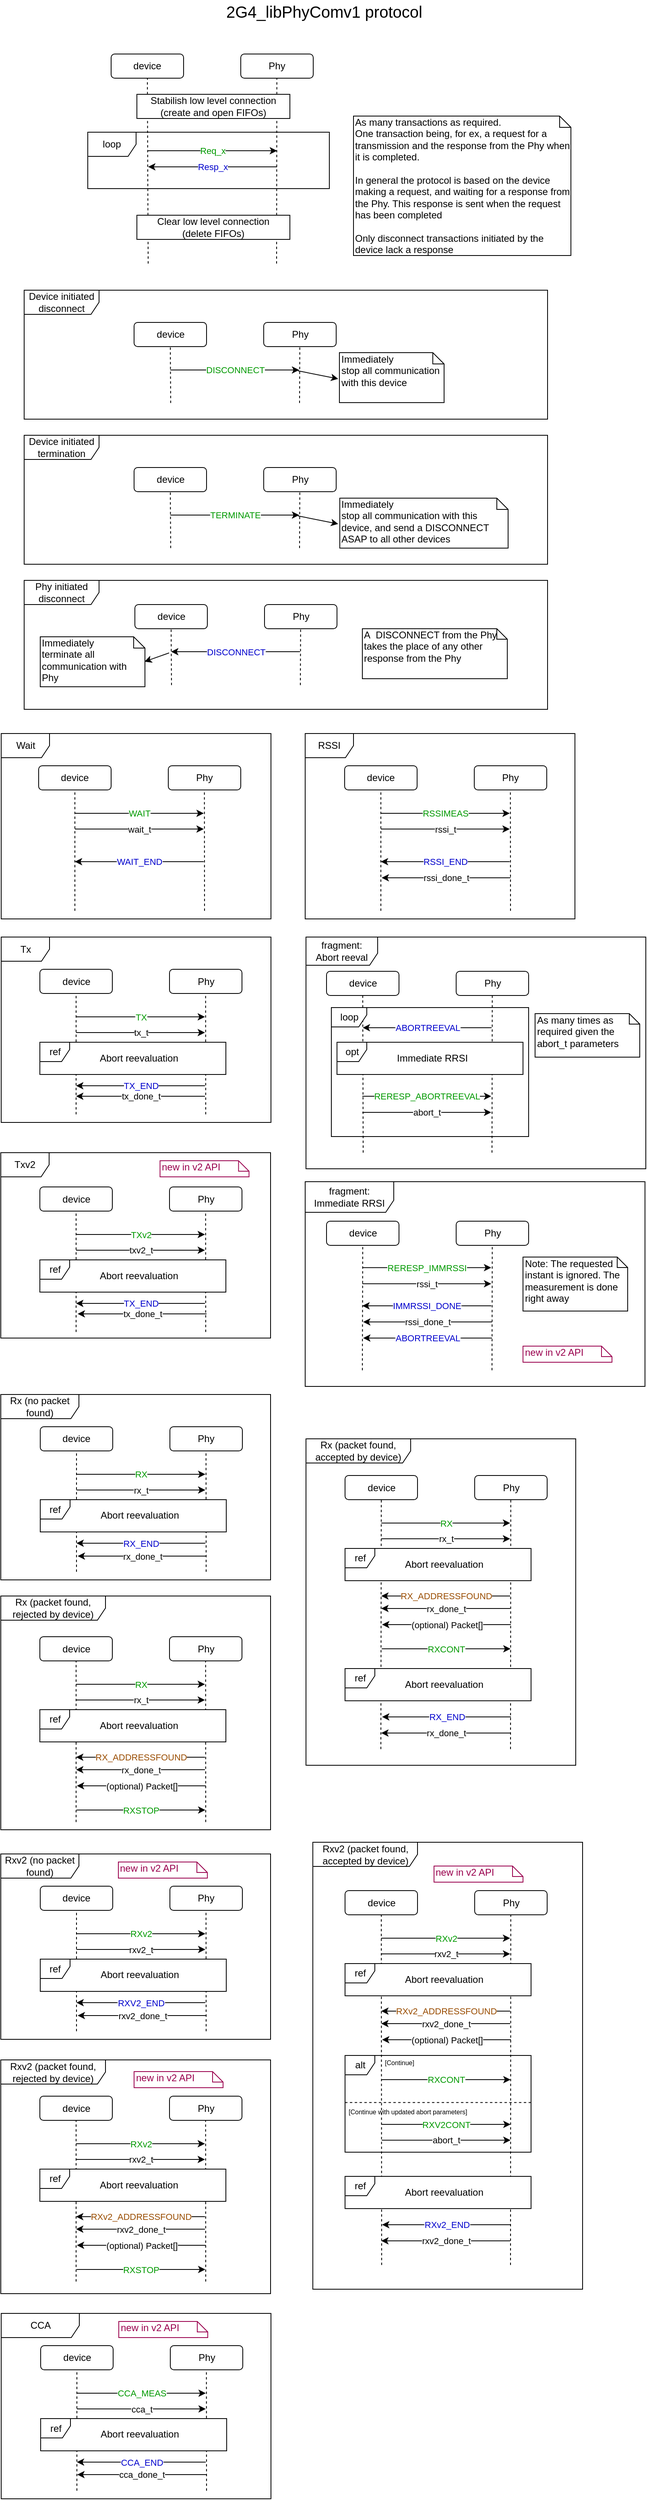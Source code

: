 <mxfile version="20.8.16" type="device"><diagram id="mqJIxq13yJorHDchoY1_" name="Page-1"><mxGraphModel dx="1594" dy="1041" grid="1" gridSize="10" guides="1" tooltips="1" connect="1" arrows="1" fold="1" page="1" pageScale="1" pageWidth="850" pageHeight="1100" math="0" shadow="0"><root><mxCell id="0"/><mxCell id="1" parent="0"/><mxCell id="dr4Q5oIslBrHxq2r1_mw-86" value="" style="endArrow=none;dashed=1;html=1;entryX=0.5;entryY=1;entryDx=0;entryDy=0;" parent="1" target="dr4Q5oIslBrHxq2r1_mw-84" edge="1"><mxGeometry width="50" height="50" relative="1" as="geometry"><mxPoint x="114.5" y="1422.5" as="sourcePoint"/><mxPoint x="95.5" y="1392.5" as="targetPoint"/></mxGeometry></mxCell><mxCell id="dr4Q5oIslBrHxq2r1_mw-87" value="" style="endArrow=none;dashed=1;html=1;entryX=0.5;entryY=1;entryDx=0;entryDy=0;" parent="1" edge="1"><mxGeometry width="50" height="50" relative="1" as="geometry"><mxPoint x="275.5" y="1422.5" as="sourcePoint"/><mxPoint x="275.333" y="1272.5" as="targetPoint"/></mxGeometry></mxCell><mxCell id="dr4Q5oIslBrHxq2r1_mw-95" value="" style="rounded=0;whiteSpace=wrap;html=1;fillColor=#FFFFFF;fontColor=#000000;" parent="1" vertex="1"><mxGeometry x="69.5" y="1333" width="231" height="40" as="geometry"/></mxCell><mxCell id="dr4Q5oIslBrHxq2r1_mw-1" value="device" style="rounded=1;whiteSpace=wrap;html=1;" parent="1" vertex="1"><mxGeometry x="158" y="107" width="90" height="30" as="geometry"/></mxCell><mxCell id="dr4Q5oIslBrHxq2r1_mw-2" value="Phy" style="rounded=1;whiteSpace=wrap;html=1;" parent="1" vertex="1"><mxGeometry x="319" y="107" width="90" height="30" as="geometry"/></mxCell><mxCell id="dr4Q5oIslBrHxq2r1_mw-3" value="" style="endArrow=none;dashed=1;html=1;entryX=0.5;entryY=1;entryDx=0;entryDy=0;" parent="1" target="dr4Q5oIslBrHxq2r1_mw-1" edge="1"><mxGeometry width="50" height="50" relative="1" as="geometry"><mxPoint x="204" y="367" as="sourcePoint"/><mxPoint x="184" y="257" as="targetPoint"/></mxGeometry></mxCell><mxCell id="dr4Q5oIslBrHxq2r1_mw-4" value="" style="endArrow=none;dashed=1;html=1;entryX=0.5;entryY=1;entryDx=0;entryDy=0;" parent="1" edge="1"><mxGeometry width="50" height="50" relative="1" as="geometry"><mxPoint x="363.5" y="367" as="sourcePoint"/><mxPoint x="363.833" y="137" as="targetPoint"/></mxGeometry></mxCell><mxCell id="dr4Q5oIslBrHxq2r1_mw-5" value="Stabilish low level connection (create and open FIFOs)" style="rounded=0;whiteSpace=wrap;html=1;" parent="1" vertex="1"><mxGeometry x="190" y="157" width="190" height="30" as="geometry"/></mxCell><mxCell id="dr4Q5oIslBrHxq2r1_mw-6" value="Clear low level connection&lt;br&gt;(delete FIFOs)&lt;br&gt;" style="rounded=0;whiteSpace=wrap;html=1;" parent="1" vertex="1"><mxGeometry x="190" y="307" width="190" height="30" as="geometry"/></mxCell><mxCell id="dr4Q5oIslBrHxq2r1_mw-7" value="loop" style="shape=umlFrame;whiteSpace=wrap;html=1;" parent="1" vertex="1"><mxGeometry x="129" y="204" width="300" height="70" as="geometry"/></mxCell><mxCell id="dr4Q5oIslBrHxq2r1_mw-9" value="Req_x" style="endArrow=classic;html=1;fontColor=#009900;" parent="1" edge="1"><mxGeometry width="50" height="50" relative="1" as="geometry"><mxPoint x="204" y="227" as="sourcePoint"/><mxPoint x="364" y="227" as="targetPoint"/><Array as="points"><mxPoint x="294" y="227"/></Array></mxGeometry></mxCell><mxCell id="dr4Q5oIslBrHxq2r1_mw-10" value="Resp_x" style="endArrow=classic;html=1;fontColor=#0000CC;" parent="1" edge="1"><mxGeometry width="50" height="50" relative="1" as="geometry"><mxPoint x="364" y="247" as="sourcePoint"/><mxPoint x="204" y="247" as="targetPoint"/></mxGeometry></mxCell><mxCell id="dr4Q5oIslBrHxq2r1_mw-11" value="As many transactions as required. &lt;br&gt;One transaction being, for ex, a request for a transmission and the response from the Phy when it is completed.&lt;br&gt;&lt;br&gt;In general the protocol is based on the device making a request, and waiting for a response from the Phy. This response is sent when the request has been completed&lt;br&gt;&lt;br&gt;Only disconnect transactions initiated by the device lack a response&lt;br&gt;" style="shape=note;whiteSpace=wrap;html=1;size=14;verticalAlign=top;align=left;spacingTop=-6;fontColor=#000000;" parent="1" vertex="1"><mxGeometry x="459" y="184" width="270" height="173" as="geometry"/></mxCell><mxCell id="dr4Q5oIslBrHxq2r1_mw-15" value="device" style="rounded=1;whiteSpace=wrap;html=1;" parent="1" vertex="1"><mxGeometry x="448" y="990" width="90" height="30" as="geometry"/></mxCell><mxCell id="dr4Q5oIslBrHxq2r1_mw-16" value="Phy" style="rounded=1;whiteSpace=wrap;html=1;" parent="1" vertex="1"><mxGeometry x="609" y="990" width="90" height="30" as="geometry"/></mxCell><mxCell id="dr4Q5oIslBrHxq2r1_mw-17" value="" style="endArrow=none;dashed=1;html=1;entryX=0.5;entryY=1;entryDx=0;entryDy=0;" parent="1" target="dr4Q5oIslBrHxq2r1_mw-15" edge="1"><mxGeometry width="50" height="50" relative="1" as="geometry"><mxPoint x="493" y="1170" as="sourcePoint"/><mxPoint x="474" y="1140" as="targetPoint"/></mxGeometry></mxCell><mxCell id="dr4Q5oIslBrHxq2r1_mw-18" value="" style="endArrow=none;dashed=1;html=1;entryX=0.5;entryY=1;entryDx=0;entryDy=0;" parent="1" edge="1"><mxGeometry width="50" height="50" relative="1" as="geometry"><mxPoint x="654" y="1170" as="sourcePoint"/><mxPoint x="653.833" y="1020" as="targetPoint"/></mxGeometry></mxCell><mxCell id="dr4Q5oIslBrHxq2r1_mw-22" value="RSSIMEAS" style="endArrow=classic;html=1;fontColor=#009900;" parent="1" edge="1"><mxGeometry width="50" height="50" relative="1" as="geometry"><mxPoint x="493" y="1049" as="sourcePoint"/><mxPoint x="653" y="1049" as="targetPoint"/></mxGeometry></mxCell><mxCell id="dr4Q5oIslBrHxq2r1_mw-23" value="RSSI_END" style="endArrow=classic;html=1;fontColor=#0000CC;" parent="1" edge="1"><mxGeometry width="50" height="50" relative="1" as="geometry"><mxPoint x="653" y="1109" as="sourcePoint"/><mxPoint x="493" y="1109" as="targetPoint"/></mxGeometry></mxCell><mxCell id="dr4Q5oIslBrHxq2r1_mw-24" value="rssi_t" style="endArrow=classic;html=1;fontColor=#000000;" parent="1" edge="1"><mxGeometry width="50" height="50" relative="1" as="geometry"><mxPoint x="493" y="1068.5" as="sourcePoint"/><mxPoint x="653" y="1068.5" as="targetPoint"/></mxGeometry></mxCell><mxCell id="dr4Q5oIslBrHxq2r1_mw-25" value="rssi_done_t" style="endArrow=classic;html=1;fontColor=#000000;" parent="1" edge="1"><mxGeometry width="50" height="50" relative="1" as="geometry"><mxPoint x="654" y="1129" as="sourcePoint"/><mxPoint x="494" y="1129" as="targetPoint"/></mxGeometry></mxCell><mxCell id="dr4Q5oIslBrHxq2r1_mw-27" value="RSSI" style="shape=umlFrame;whiteSpace=wrap;html=1;" parent="1" vertex="1"><mxGeometry x="399" y="950" width="335" height="230" as="geometry"/></mxCell><mxCell id="dr4Q5oIslBrHxq2r1_mw-28" value="device" style="rounded=1;whiteSpace=wrap;html=1;" parent="1" vertex="1"><mxGeometry x="68" y="990" width="90" height="30" as="geometry"/></mxCell><mxCell id="dr4Q5oIslBrHxq2r1_mw-29" value="Phy" style="rounded=1;whiteSpace=wrap;html=1;" parent="1" vertex="1"><mxGeometry x="229" y="990" width="90" height="30" as="geometry"/></mxCell><mxCell id="dr4Q5oIslBrHxq2r1_mw-30" value="" style="endArrow=none;dashed=1;html=1;entryX=0.5;entryY=1;entryDx=0;entryDy=0;" parent="1" target="dr4Q5oIslBrHxq2r1_mw-28" edge="1"><mxGeometry width="50" height="50" relative="1" as="geometry"><mxPoint x="113" y="1170" as="sourcePoint"/><mxPoint x="94" y="1140" as="targetPoint"/></mxGeometry></mxCell><mxCell id="dr4Q5oIslBrHxq2r1_mw-31" value="" style="endArrow=none;dashed=1;html=1;entryX=0.5;entryY=1;entryDx=0;entryDy=0;" parent="1" edge="1"><mxGeometry width="50" height="50" relative="1" as="geometry"><mxPoint x="274" y="1170" as="sourcePoint"/><mxPoint x="273.833" y="1020" as="targetPoint"/></mxGeometry></mxCell><mxCell id="dr4Q5oIslBrHxq2r1_mw-32" value="WAIT" style="endArrow=classic;html=1;fontColor=#009900;" parent="1" edge="1"><mxGeometry width="50" height="50" relative="1" as="geometry"><mxPoint x="113" y="1049" as="sourcePoint"/><mxPoint x="273" y="1049" as="targetPoint"/></mxGeometry></mxCell><mxCell id="dr4Q5oIslBrHxq2r1_mw-33" value="WAIT_END" style="endArrow=classic;html=1;fontColor=#0000CC;" parent="1" edge="1"><mxGeometry width="50" height="50" relative="1" as="geometry"><mxPoint x="273" y="1109" as="sourcePoint"/><mxPoint x="113" y="1109" as="targetPoint"/></mxGeometry></mxCell><mxCell id="dr4Q5oIslBrHxq2r1_mw-34" value="wait_t" style="endArrow=classic;html=1;fontColor=#000000;" parent="1" edge="1"><mxGeometry width="50" height="50" relative="1" as="geometry"><mxPoint x="113" y="1068.5" as="sourcePoint"/><mxPoint x="273" y="1068.5" as="targetPoint"/></mxGeometry></mxCell><mxCell id="dr4Q5oIslBrHxq2r1_mw-36" value="Wait" style="shape=umlFrame;whiteSpace=wrap;html=1;" parent="1" vertex="1"><mxGeometry x="21.5" y="950" width="335" height="230" as="geometry"/></mxCell><mxCell id="dr4Q5oIslBrHxq2r1_mw-37" value="device" style="rounded=1;whiteSpace=wrap;html=1;" parent="1" vertex="1"><mxGeometry x="186.5" y="440" width="90" height="30" as="geometry"/></mxCell><mxCell id="dr4Q5oIslBrHxq2r1_mw-38" value="Phy" style="rounded=1;whiteSpace=wrap;html=1;" parent="1" vertex="1"><mxGeometry x="347.5" y="440" width="90" height="30" as="geometry"/></mxCell><mxCell id="dr4Q5oIslBrHxq2r1_mw-39" value="" style="endArrow=none;dashed=1;html=1;entryX=0.5;entryY=1;entryDx=0;entryDy=0;" parent="1" target="dr4Q5oIslBrHxq2r1_mw-37" edge="1"><mxGeometry width="50" height="50" relative="1" as="geometry"><mxPoint x="232" y="540" as="sourcePoint"/><mxPoint x="212.5" y="590" as="targetPoint"/></mxGeometry></mxCell><mxCell id="dr4Q5oIslBrHxq2r1_mw-40" value="" style="endArrow=none;dashed=1;html=1;entryX=0.5;entryY=1;entryDx=0;entryDy=0;" parent="1" edge="1"><mxGeometry width="50" height="50" relative="1" as="geometry"><mxPoint x="392" y="540" as="sourcePoint"/><mxPoint x="392.333" y="470" as="targetPoint"/></mxGeometry></mxCell><mxCell id="dr4Q5oIslBrHxq2r1_mw-41" value="DISCONNECT" style="endArrow=classic;html=1;fontColor=#009900;" parent="1" edge="1"><mxGeometry width="50" height="50" relative="1" as="geometry"><mxPoint x="231.5" y="499" as="sourcePoint"/><mxPoint x="391.5" y="499" as="targetPoint"/></mxGeometry></mxCell><mxCell id="dr4Q5oIslBrHxq2r1_mw-44" value="Device initiated disconnect" style="shape=umlFrame;whiteSpace=wrap;html=1;width=93;height=30;" parent="1" vertex="1"><mxGeometry x="50" y="400" width="650" height="160" as="geometry"/></mxCell><mxCell id="dr4Q5oIslBrHxq2r1_mw-45" value="Immediately &lt;br&gt;stop all communication with this device" style="shape=note;whiteSpace=wrap;html=1;size=14;verticalAlign=top;align=left;spacingTop=-6;fontColor=#000000;" parent="1" vertex="1"><mxGeometry x="441.5" y="477.5" width="130" height="62" as="geometry"/></mxCell><mxCell id="dr4Q5oIslBrHxq2r1_mw-46" value="" style="endArrow=classic;html=1;fontColor=#000000;" parent="1" edge="1"><mxGeometry width="50" height="50" relative="1" as="geometry"><mxPoint x="390" y="500" as="sourcePoint"/><mxPoint x="440" y="510" as="targetPoint"/></mxGeometry></mxCell><mxCell id="dr4Q5oIslBrHxq2r1_mw-48" value="device" style="rounded=1;whiteSpace=wrap;html=1;" parent="1" vertex="1"><mxGeometry x="187.5" y="790" width="90" height="30" as="geometry"/></mxCell><mxCell id="dr4Q5oIslBrHxq2r1_mw-49" value="Phy" style="rounded=1;whiteSpace=wrap;html=1;" parent="1" vertex="1"><mxGeometry x="348.5" y="790" width="90" height="30" as="geometry"/></mxCell><mxCell id="dr4Q5oIslBrHxq2r1_mw-50" value="" style="endArrow=none;dashed=1;html=1;entryX=0.5;entryY=1;entryDx=0;entryDy=0;" parent="1" target="dr4Q5oIslBrHxq2r1_mw-48" edge="1"><mxGeometry width="50" height="50" relative="1" as="geometry"><mxPoint x="233" y="890" as="sourcePoint"/><mxPoint x="213.5" y="940" as="targetPoint"/></mxGeometry></mxCell><mxCell id="dr4Q5oIslBrHxq2r1_mw-51" value="" style="endArrow=none;dashed=1;html=1;entryX=0.5;entryY=1;entryDx=0;entryDy=0;" parent="1" edge="1"><mxGeometry width="50" height="50" relative="1" as="geometry"><mxPoint x="393" y="890" as="sourcePoint"/><mxPoint x="393.333" y="820" as="targetPoint"/></mxGeometry></mxCell><mxCell id="dr4Q5oIslBrHxq2r1_mw-53" value="Phy initiated disconnect" style="shape=umlFrame;whiteSpace=wrap;html=1;width=93;height=30;" parent="1" vertex="1"><mxGeometry x="50" y="760" width="650" height="160" as="geometry"/></mxCell><mxCell id="dr4Q5oIslBrHxq2r1_mw-54" value="Immediately &lt;br&gt;terminate all communication with Phy" style="shape=note;whiteSpace=wrap;html=1;size=14;verticalAlign=top;align=left;spacingTop=-6;fontColor=#000000;" parent="1" vertex="1"><mxGeometry x="70" y="830" width="130" height="62" as="geometry"/></mxCell><mxCell id="dr4Q5oIslBrHxq2r1_mw-55" value="" style="endArrow=classic;html=1;fontColor=#000000;entryX=0.996;entryY=0.497;entryDx=0;entryDy=0;entryPerimeter=0;" parent="1" target="dr4Q5oIslBrHxq2r1_mw-54" edge="1"><mxGeometry width="50" height="50" relative="1" as="geometry"><mxPoint x="230" y="850" as="sourcePoint"/><mxPoint x="61" y="882.5" as="targetPoint"/></mxGeometry></mxCell><mxCell id="dr4Q5oIslBrHxq2r1_mw-57" value="DISCONNECT" style="endArrow=classic;html=1;fontColor=#0000CC;" parent="1" edge="1"><mxGeometry width="50" height="50" relative="1" as="geometry"><mxPoint x="392.5" y="848.5" as="sourcePoint"/><mxPoint x="232.5" y="848.5" as="targetPoint"/></mxGeometry></mxCell><mxCell id="dr4Q5oIslBrHxq2r1_mw-59" value="A&amp;nbsp; DISCONNECT from the Phy&lt;br&gt;takes the place of any other response from the Phy" style="shape=note;whiteSpace=wrap;html=1;size=13;verticalAlign=top;align=left;spacingTop=-6;fontColor=#000000;" parent="1" vertex="1"><mxGeometry x="470" y="820" width="180" height="62" as="geometry"/></mxCell><mxCell id="dr4Q5oIslBrHxq2r1_mw-60" value="device" style="rounded=1;whiteSpace=wrap;html=1;" parent="1" vertex="1"><mxGeometry x="186.5" y="620" width="90" height="30" as="geometry"/></mxCell><mxCell id="dr4Q5oIslBrHxq2r1_mw-61" value="Phy" style="rounded=1;whiteSpace=wrap;html=1;" parent="1" vertex="1"><mxGeometry x="347.5" y="620" width="90" height="30" as="geometry"/></mxCell><mxCell id="dr4Q5oIslBrHxq2r1_mw-62" value="" style="endArrow=none;dashed=1;html=1;entryX=0.5;entryY=1;entryDx=0;entryDy=0;" parent="1" target="dr4Q5oIslBrHxq2r1_mw-60" edge="1"><mxGeometry width="50" height="50" relative="1" as="geometry"><mxPoint x="232" y="720" as="sourcePoint"/><mxPoint x="212.5" y="770" as="targetPoint"/></mxGeometry></mxCell><mxCell id="dr4Q5oIslBrHxq2r1_mw-63" value="" style="endArrow=none;dashed=1;html=1;entryX=0.5;entryY=1;entryDx=0;entryDy=0;" parent="1" edge="1"><mxGeometry width="50" height="50" relative="1" as="geometry"><mxPoint x="392" y="720" as="sourcePoint"/><mxPoint x="392.333" y="650" as="targetPoint"/></mxGeometry></mxCell><mxCell id="dr4Q5oIslBrHxq2r1_mw-64" value="TERMINATE" style="endArrow=classic;html=1;fontColor=#009900;" parent="1" edge="1"><mxGeometry width="50" height="50" relative="1" as="geometry"><mxPoint x="231.5" y="679" as="sourcePoint"/><mxPoint x="391.5" y="679" as="targetPoint"/></mxGeometry></mxCell><mxCell id="dr4Q5oIslBrHxq2r1_mw-65" value="Device initiated termination" style="shape=umlFrame;whiteSpace=wrap;html=1;width=93;height=30;" parent="1" vertex="1"><mxGeometry x="50" y="580" width="650" height="160" as="geometry"/></mxCell><mxCell id="dr4Q5oIslBrHxq2r1_mw-66" value="Immediately &lt;br&gt;stop all communication with this device, and send a DISCONNECT ASAP to all other devices" style="shape=note;whiteSpace=wrap;html=1;size=14;verticalAlign=top;align=left;spacingTop=-6;fontColor=#000000;" parent="1" vertex="1"><mxGeometry x="442" y="658" width="209" height="62" as="geometry"/></mxCell><mxCell id="dr4Q5oIslBrHxq2r1_mw-67" value="" style="endArrow=classic;html=1;fontColor=#000000;" parent="1" edge="1"><mxGeometry width="50" height="50" relative="1" as="geometry"><mxPoint x="390" y="680" as="sourcePoint"/><mxPoint x="440" y="690" as="targetPoint"/></mxGeometry></mxCell><mxCell id="dr4Q5oIslBrHxq2r1_mw-68" value="device" style="rounded=1;whiteSpace=wrap;html=1;" parent="1" vertex="1"><mxGeometry x="425.5" y="1245" width="90" height="30" as="geometry"/></mxCell><mxCell id="dr4Q5oIslBrHxq2r1_mw-69" value="Phy" style="rounded=1;whiteSpace=wrap;html=1;" parent="1" vertex="1"><mxGeometry x="586.5" y="1245" width="90" height="30" as="geometry"/></mxCell><mxCell id="dr4Q5oIslBrHxq2r1_mw-70" value="" style="endArrow=none;dashed=1;html=1;entryX=0.5;entryY=1;entryDx=0;entryDy=0;" parent="1" target="dr4Q5oIslBrHxq2r1_mw-68" edge="1"><mxGeometry width="50" height="50" relative="1" as="geometry"><mxPoint x="471" y="1470" as="sourcePoint"/><mxPoint x="451.5" y="1395" as="targetPoint"/></mxGeometry></mxCell><mxCell id="dr4Q5oIslBrHxq2r1_mw-71" value="" style="endArrow=none;dashed=1;html=1;entryX=0.5;entryY=1;entryDx=0;entryDy=0;" parent="1" edge="1"><mxGeometry width="50" height="50" relative="1" as="geometry"><mxPoint x="631" y="1470" as="sourcePoint"/><mxPoint x="631.333" y="1275" as="targetPoint"/></mxGeometry></mxCell><mxCell id="dr4Q5oIslBrHxq2r1_mw-75" value="fragment:&lt;br&gt;Abort reeval" style="shape=umlFrame;whiteSpace=wrap;html=1;width=89;height=35;" parent="1" vertex="1"><mxGeometry x="400" y="1202.5" width="422" height="287.5" as="geometry"/></mxCell><mxCell id="dr4Q5oIslBrHxq2r1_mw-76" value="ABORTREEVAL" style="endArrow=classic;html=1;fontColor=#0000CC;" parent="1" edge="1"><mxGeometry width="50" height="50" relative="1" as="geometry"><mxPoint x="630.5" y="1315" as="sourcePoint"/><mxPoint x="470.5" y="1315" as="targetPoint"/></mxGeometry></mxCell><mxCell id="dr4Q5oIslBrHxq2r1_mw-80" value="RERESP_ABORTREEVAL" style="endArrow=classic;html=1;fontColor=#009900;" parent="1" edge="1"><mxGeometry width="50" height="50" relative="1" as="geometry"><mxPoint x="470" y="1400" as="sourcePoint"/><mxPoint x="630" y="1400" as="targetPoint"/></mxGeometry></mxCell><mxCell id="dr4Q5oIslBrHxq2r1_mw-81" value="abort_t" style="endArrow=classic;html=1;fontColor=#000000;" parent="1" edge="1"><mxGeometry width="50" height="50" relative="1" as="geometry"><mxPoint x="470" y="1420" as="sourcePoint"/><mxPoint x="630" y="1420" as="targetPoint"/></mxGeometry></mxCell><mxCell id="dr4Q5oIslBrHxq2r1_mw-84" value="device" style="rounded=1;whiteSpace=wrap;html=1;" parent="1" vertex="1"><mxGeometry x="69.5" y="1242.5" width="90" height="30" as="geometry"/></mxCell><mxCell id="dr4Q5oIslBrHxq2r1_mw-85" value="Phy" style="rounded=1;whiteSpace=wrap;html=1;" parent="1" vertex="1"><mxGeometry x="230.5" y="1242.5" width="90" height="30" as="geometry"/></mxCell><mxCell id="dr4Q5oIslBrHxq2r1_mw-88" value="TX" style="endArrow=classic;html=1;fontColor=#009900;" parent="1" edge="1"><mxGeometry width="50" height="50" relative="1" as="geometry"><mxPoint x="114.5" y="1301.5" as="sourcePoint"/><mxPoint x="274.5" y="1301.5" as="targetPoint"/></mxGeometry></mxCell><mxCell id="dr4Q5oIslBrHxq2r1_mw-89" value="TX_END" style="endArrow=classic;html=1;fontColor=#0000CC;" parent="1" edge="1"><mxGeometry width="50" height="50" relative="1" as="geometry"><mxPoint x="274.5" y="1387.0" as="sourcePoint"/><mxPoint x="114.5" y="1387.0" as="targetPoint"/></mxGeometry></mxCell><mxCell id="dr4Q5oIslBrHxq2r1_mw-90" value="tx_t" style="endArrow=classic;html=1;fontColor=#000000;" parent="1" edge="1"><mxGeometry width="50" height="50" relative="1" as="geometry"><mxPoint x="114.5" y="1321.0" as="sourcePoint"/><mxPoint x="274.5" y="1321.0" as="targetPoint"/></mxGeometry></mxCell><mxCell id="dr4Q5oIslBrHxq2r1_mw-93" value="ref" style="shape=umlFrame;whiteSpace=wrap;html=1;fontColor=#000000;width=37;height=24;fillColor=#FFFFFF;" parent="1" vertex="1"><mxGeometry x="69.5" y="1333" width="231" height="40" as="geometry"/></mxCell><mxCell id="dr4Q5oIslBrHxq2r1_mw-94" value="Abort reevaluation" style="text;html=1;resizable=0;points=[];autosize=1;align=left;verticalAlign=top;spacingTop=-4;fontColor=#000000;" parent="1" vertex="1"><mxGeometry x="142" y="1342.5" width="110" height="20" as="geometry"/></mxCell><mxCell id="dr4Q5oIslBrHxq2r1_mw-96" value="loop" style="shape=umlFrame;whiteSpace=wrap;html=1;fontColor=#000000;width=44;height=24;fillColor=#FFFFFF;" parent="1" vertex="1"><mxGeometry x="431.5" y="1290" width="245" height="160" as="geometry"/></mxCell><mxCell id="dr4Q5oIslBrHxq2r1_mw-97" value="As many times as required given the abort_t parameters" style="shape=note;whiteSpace=wrap;html=1;size=13;verticalAlign=top;align=left;spacingTop=-6;fontColor=#000000;" parent="1" vertex="1"><mxGeometry x="684.5" y="1297.5" width="130" height="54" as="geometry"/></mxCell><mxCell id="dr4Q5oIslBrHxq2r1_mw-99" value="" style="endArrow=none;dashed=1;html=1;entryX=0.5;entryY=1;entryDx=0;entryDy=0;" parent="1" target="dr4Q5oIslBrHxq2r1_mw-102" edge="1"><mxGeometry width="50" height="50" relative="1" as="geometry"><mxPoint x="115" y="1990" as="sourcePoint"/><mxPoint x="96" y="1960" as="targetPoint"/></mxGeometry></mxCell><mxCell id="dr4Q5oIslBrHxq2r1_mw-100" value="" style="endArrow=none;dashed=1;html=1;entryX=0.5;entryY=1;entryDx=0;entryDy=0;" parent="1" edge="1"><mxGeometry width="50" height="50" relative="1" as="geometry"><mxPoint x="276" y="1990" as="sourcePoint"/><mxPoint x="275.833" y="1840" as="targetPoint"/></mxGeometry></mxCell><mxCell id="dr4Q5oIslBrHxq2r1_mw-101" value="" style="rounded=0;whiteSpace=wrap;html=1;fillColor=#FFFFFF;fontColor=#000000;" parent="1" vertex="1"><mxGeometry x="70" y="1900.5" width="231" height="40" as="geometry"/></mxCell><mxCell id="dr4Q5oIslBrHxq2r1_mw-102" value="device" style="rounded=1;whiteSpace=wrap;html=1;" parent="1" vertex="1"><mxGeometry x="70" y="1810" width="90" height="30" as="geometry"/></mxCell><mxCell id="dr4Q5oIslBrHxq2r1_mw-103" value="Phy" style="rounded=1;whiteSpace=wrap;html=1;" parent="1" vertex="1"><mxGeometry x="231" y="1810" width="90" height="30" as="geometry"/></mxCell><mxCell id="dr4Q5oIslBrHxq2r1_mw-104" value="RX" style="endArrow=classic;html=1;fontColor=#009900;" parent="1" edge="1"><mxGeometry width="50" height="50" relative="1" as="geometry"><mxPoint x="115" y="1869" as="sourcePoint"/><mxPoint x="275" y="1869" as="targetPoint"/></mxGeometry></mxCell><mxCell id="dr4Q5oIslBrHxq2r1_mw-105" value="RX_END" style="endArrow=classic;html=1;fontColor=#0000CC;" parent="1" edge="1"><mxGeometry width="50" height="50" relative="1" as="geometry"><mxPoint x="275" y="1954.5" as="sourcePoint"/><mxPoint x="115" y="1954.5" as="targetPoint"/></mxGeometry></mxCell><mxCell id="dr4Q5oIslBrHxq2r1_mw-106" value="rx_t" style="endArrow=classic;html=1;fontColor=#000000;" parent="1" edge="1"><mxGeometry width="50" height="50" relative="1" as="geometry"><mxPoint x="115" y="1888.5" as="sourcePoint"/><mxPoint x="275" y="1888.5" as="targetPoint"/></mxGeometry></mxCell><mxCell id="dr4Q5oIslBrHxq2r1_mw-107" value="ref" style="shape=umlFrame;whiteSpace=wrap;html=1;fontColor=#000000;width=37;height=24;fillColor=#FFFFFF;" parent="1" vertex="1"><mxGeometry x="70" y="1900.5" width="231" height="40" as="geometry"/></mxCell><mxCell id="dr4Q5oIslBrHxq2r1_mw-108" value="Abort reevaluation" style="text;html=1;resizable=0;points=[];autosize=1;align=left;verticalAlign=top;spacingTop=-4;fontColor=#000000;" parent="1" vertex="1"><mxGeometry x="142.5" y="1910" width="110" height="20" as="geometry"/></mxCell><mxCell id="dr4Q5oIslBrHxq2r1_mw-112" value="Tx" style="shape=umlFrame;whiteSpace=wrap;html=1;" parent="1" vertex="1"><mxGeometry x="21.5" y="1202.5" width="335" height="230" as="geometry"/></mxCell><mxCell id="dr4Q5oIslBrHxq2r1_mw-113" value="" style="endArrow=none;dashed=1;html=1;entryX=0.5;entryY=1;entryDx=0;entryDy=0;" parent="1" target="dr4Q5oIslBrHxq2r1_mw-116" edge="1"><mxGeometry width="50" height="50" relative="1" as="geometry"><mxPoint x="114.5" y="2300.5" as="sourcePoint"/><mxPoint x="95.5" y="2220.5" as="targetPoint"/></mxGeometry></mxCell><mxCell id="dr4Q5oIslBrHxq2r1_mw-114" value="" style="endArrow=none;dashed=1;html=1;entryX=0.5;entryY=1;entryDx=0;entryDy=0;" parent="1" edge="1"><mxGeometry width="50" height="50" relative="1" as="geometry"><mxPoint x="275.5" y="2300.5" as="sourcePoint"/><mxPoint x="275.333" y="2100.5" as="targetPoint"/></mxGeometry></mxCell><mxCell id="dr4Q5oIslBrHxq2r1_mw-115" value="" style="rounded=0;whiteSpace=wrap;html=1;fillColor=#FFFFFF;fontColor=#000000;" parent="1" vertex="1"><mxGeometry x="69.5" y="2161" width="231" height="40" as="geometry"/></mxCell><mxCell id="dr4Q5oIslBrHxq2r1_mw-116" value="device" style="rounded=1;whiteSpace=wrap;html=1;" parent="1" vertex="1"><mxGeometry x="69.5" y="2070.5" width="90" height="30" as="geometry"/></mxCell><mxCell id="dr4Q5oIslBrHxq2r1_mw-117" value="Phy" style="rounded=1;whiteSpace=wrap;html=1;" parent="1" vertex="1"><mxGeometry x="230.5" y="2070.5" width="90" height="30" as="geometry"/></mxCell><mxCell id="dr4Q5oIslBrHxq2r1_mw-118" value="RX" style="endArrow=classic;html=1;fontColor=#009900;" parent="1" edge="1"><mxGeometry width="50" height="50" relative="1" as="geometry"><mxPoint x="114.5" y="2129.5" as="sourcePoint"/><mxPoint x="274.5" y="2129.5" as="targetPoint"/></mxGeometry></mxCell><mxCell id="dr4Q5oIslBrHxq2r1_mw-119" value="RX_ADDRESSFOUND" style="endArrow=classic;html=1;fontColor=#994C00;" parent="1" edge="1"><mxGeometry width="50" height="50" relative="1" as="geometry"><mxPoint x="274.5" y="2220" as="sourcePoint"/><mxPoint x="114.5" y="2220" as="targetPoint"/></mxGeometry></mxCell><mxCell id="dr4Q5oIslBrHxq2r1_mw-120" value="rx_t" style="endArrow=classic;html=1;fontColor=#000000;" parent="1" edge="1"><mxGeometry width="50" height="50" relative="1" as="geometry"><mxPoint x="114.5" y="2149" as="sourcePoint"/><mxPoint x="274.5" y="2149" as="targetPoint"/></mxGeometry></mxCell><mxCell id="dr4Q5oIslBrHxq2r1_mw-121" value="ref" style="shape=umlFrame;whiteSpace=wrap;html=1;fontColor=#000000;width=37;height=24;fillColor=#FFFFFF;" parent="1" vertex="1"><mxGeometry x="69.5" y="2161" width="231" height="40" as="geometry"/></mxCell><mxCell id="dr4Q5oIslBrHxq2r1_mw-122" value="Abort reevaluation" style="text;html=1;resizable=0;points=[];autosize=1;align=left;verticalAlign=top;spacingTop=-4;fontColor=#000000;" parent="1" vertex="1"><mxGeometry x="142" y="2170.5" width="110" height="20" as="geometry"/></mxCell><mxCell id="dr4Q5oIslBrHxq2r1_mw-123" value="Rx (no packet found)" style="shape=umlFrame;whiteSpace=wrap;html=1;width=97;height=30;" parent="1" vertex="1"><mxGeometry x="21" y="1770" width="335" height="230" as="geometry"/></mxCell><mxCell id="dr4Q5oIslBrHxq2r1_mw-127" value="rx_done_t" style="endArrow=classic;html=1;fontColor=#000000;" parent="1" edge="1"><mxGeometry width="50" height="50" relative="1" as="geometry"><mxPoint x="274.5" y="2235.5" as="sourcePoint"/><mxPoint x="114.5" y="2235.5" as="targetPoint"/></mxGeometry></mxCell><mxCell id="dr4Q5oIslBrHxq2r1_mw-130" value="(optional) Packet[]" style="endArrow=classic;html=1;fontColor=#000000;" parent="1" edge="1"><mxGeometry width="50" height="50" relative="1" as="geometry"><mxPoint x="275.5" y="2255.5" as="sourcePoint"/><mxPoint x="115.5" y="2255.5" as="targetPoint"/></mxGeometry></mxCell><mxCell id="dr4Q5oIslBrHxq2r1_mw-131" value="RXSTOP" style="endArrow=classic;html=1;fontColor=#009900;" parent="1" edge="1"><mxGeometry width="50" height="50" relative="1" as="geometry"><mxPoint x="115.0" y="2285.5" as="sourcePoint"/><mxPoint x="275.0" y="2285.5" as="targetPoint"/></mxGeometry></mxCell><mxCell id="dr4Q5oIslBrHxq2r1_mw-132" value="Rx (packet found, rejected by device)" style="shape=umlFrame;whiteSpace=wrap;html=1;width=130;height=30;" parent="1" vertex="1"><mxGeometry x="21" y="2020" width="335" height="290" as="geometry"/></mxCell><mxCell id="dr4Q5oIslBrHxq2r1_mw-133" value="" style="endArrow=none;dashed=1;html=1;entryX=0.5;entryY=1;entryDx=0;entryDy=0;" parent="1" target="dr4Q5oIslBrHxq2r1_mw-136" edge="1"><mxGeometry width="50" height="50" relative="1" as="geometry"><mxPoint x="493" y="2210" as="sourcePoint"/><mxPoint x="474.5" y="2020.5" as="targetPoint"/></mxGeometry></mxCell><mxCell id="dr4Q5oIslBrHxq2r1_mw-134" value="" style="endArrow=none;dashed=1;html=1;entryX=0.5;entryY=1;entryDx=0;entryDy=0;" parent="1" edge="1"><mxGeometry width="50" height="50" relative="1" as="geometry"><mxPoint x="654" y="2210" as="sourcePoint"/><mxPoint x="654.333" y="1900.5" as="targetPoint"/></mxGeometry></mxCell><mxCell id="dr4Q5oIslBrHxq2r1_mw-135" value="" style="rounded=0;whiteSpace=wrap;html=1;fillColor=#FFFFFF;fontColor=#000000;" parent="1" vertex="1"><mxGeometry x="448.5" y="1961" width="231" height="40" as="geometry"/></mxCell><mxCell id="dr4Q5oIslBrHxq2r1_mw-136" value="device" style="rounded=1;whiteSpace=wrap;html=1;" parent="1" vertex="1"><mxGeometry x="448.5" y="1870.5" width="90" height="30" as="geometry"/></mxCell><mxCell id="dr4Q5oIslBrHxq2r1_mw-137" value="Phy" style="rounded=1;whiteSpace=wrap;html=1;" parent="1" vertex="1"><mxGeometry x="609.5" y="1870.5" width="90" height="30" as="geometry"/></mxCell><mxCell id="dr4Q5oIslBrHxq2r1_mw-138" value="RX" style="endArrow=classic;html=1;fontColor=#009900;" parent="1" edge="1"><mxGeometry width="50" height="50" relative="1" as="geometry"><mxPoint x="493.5" y="1929.5" as="sourcePoint"/><mxPoint x="653.5" y="1929.5" as="targetPoint"/></mxGeometry></mxCell><mxCell id="dr4Q5oIslBrHxq2r1_mw-139" value="RX_ADDRESSFOUND" style="endArrow=classic;html=1;fontColor=#994C00;" parent="1" edge="1"><mxGeometry width="50" height="50" relative="1" as="geometry"><mxPoint x="653.5" y="2020" as="sourcePoint"/><mxPoint x="493.5" y="2020" as="targetPoint"/></mxGeometry></mxCell><mxCell id="dr4Q5oIslBrHxq2r1_mw-140" value="rx_t" style="endArrow=classic;html=1;fontColor=#000000;" parent="1" edge="1"><mxGeometry width="50" height="50" relative="1" as="geometry"><mxPoint x="493.5" y="1949" as="sourcePoint"/><mxPoint x="653.5" y="1949" as="targetPoint"/></mxGeometry></mxCell><mxCell id="dr4Q5oIslBrHxq2r1_mw-141" value="ref" style="shape=umlFrame;whiteSpace=wrap;html=1;fontColor=#000000;width=37;height=24;fillColor=#FFFFFF;" parent="1" vertex="1"><mxGeometry x="448.5" y="1961" width="231" height="40" as="geometry"/></mxCell><mxCell id="dr4Q5oIslBrHxq2r1_mw-142" value="Abort reevaluation" style="text;html=1;resizable=0;points=[];autosize=1;align=left;verticalAlign=top;spacingTop=-4;fontColor=#000000;" parent="1" vertex="1"><mxGeometry x="521" y="1970.5" width="110" height="20" as="geometry"/></mxCell><mxCell id="dr4Q5oIslBrHxq2r1_mw-143" value="rx_done_t" style="endArrow=classic;html=1;fontColor=#000000;" parent="1" edge="1"><mxGeometry width="50" height="50" relative="1" as="geometry"><mxPoint x="653.5" y="2035.5" as="sourcePoint"/><mxPoint x="493.5" y="2035.5" as="targetPoint"/></mxGeometry></mxCell><mxCell id="dr4Q5oIslBrHxq2r1_mw-144" value="(optional) Packet[]" style="endArrow=classic;html=1;fontColor=#000000;" parent="1" edge="1"><mxGeometry width="50" height="50" relative="1" as="geometry"><mxPoint x="654.5" y="2055.5" as="sourcePoint"/><mxPoint x="494.5" y="2055.5" as="targetPoint"/></mxGeometry></mxCell><mxCell id="dr4Q5oIslBrHxq2r1_mw-145" value="RXCONT" style="endArrow=classic;html=1;fontColor=#009900;" parent="1" edge="1"><mxGeometry width="50" height="50" relative="1" as="geometry"><mxPoint x="494.0" y="2085.5" as="sourcePoint"/><mxPoint x="654.0" y="2085.5" as="targetPoint"/></mxGeometry></mxCell><mxCell id="dr4Q5oIslBrHxq2r1_mw-146" value="Rx (packet found, accepted by device)" style="shape=umlFrame;whiteSpace=wrap;html=1;width=130;height=30;" parent="1" vertex="1"><mxGeometry x="400" y="1825" width="335" height="405" as="geometry"/></mxCell><mxCell id="dr4Q5oIslBrHxq2r1_mw-147" value="" style="rounded=0;whiteSpace=wrap;html=1;fillColor=#FFFFFF;fontColor=#000000;" parent="1" vertex="1"><mxGeometry x="448.5" y="2110" width="231" height="40" as="geometry"/></mxCell><mxCell id="dr4Q5oIslBrHxq2r1_mw-148" value="ref" style="shape=umlFrame;whiteSpace=wrap;html=1;fontColor=#000000;width=37;height=24;fillColor=#FFFFFF;" parent="1" vertex="1"><mxGeometry x="448.5" y="2110" width="231" height="40" as="geometry"/></mxCell><mxCell id="dr4Q5oIslBrHxq2r1_mw-149" value="Abort reevaluation" style="text;html=1;resizable=0;points=[];autosize=1;align=left;verticalAlign=top;spacingTop=-4;fontColor=#000000;" parent="1" vertex="1"><mxGeometry x="521" y="2119.5" width="110" height="20" as="geometry"/></mxCell><mxCell id="dr4Q5oIslBrHxq2r1_mw-151" value="RX_END" style="endArrow=classic;html=1;fontColor=#0000CC;" parent="1" edge="1"><mxGeometry width="50" height="50" relative="1" as="geometry"><mxPoint x="654.5" y="2170" as="sourcePoint"/><mxPoint x="494.5" y="2170" as="targetPoint"/></mxGeometry></mxCell><mxCell id="dr4Q5oIslBrHxq2r1_mw-152" value="rx_done_t" style="endArrow=classic;html=1;fontColor=#000000;" parent="1" edge="1"><mxGeometry width="50" height="50" relative="1" as="geometry"><mxPoint x="653.5" y="2190" as="sourcePoint"/><mxPoint x="493.5" y="2190" as="targetPoint"/></mxGeometry></mxCell><mxCell id="dr4Q5oIslBrHxq2r1_mw-153" value="2G4_libPhyComv1 protocol" style="text;html=1;resizable=0;points=[];autosize=1;align=left;verticalAlign=top;spacingTop=-4;fontColor=#000000;fontSize=20;" parent="1" vertex="1"><mxGeometry x="299" y="40" width="160" height="20" as="geometry"/></mxCell><mxCell id="mFicTEZY3xEFJzQSboa6-13" value="" style="endArrow=none;dashed=1;html=1;entryX=0.5;entryY=1;entryDx=0;entryDy=0;" parent="1" target="mFicTEZY3xEFJzQSboa6-16" edge="1"><mxGeometry width="50" height="50" relative="1" as="geometry"><mxPoint x="114.5" y="1692.5" as="sourcePoint"/><mxPoint x="95.5" y="1662.5" as="targetPoint"/></mxGeometry></mxCell><mxCell id="mFicTEZY3xEFJzQSboa6-14" value="" style="endArrow=none;dashed=1;html=1;entryX=0.5;entryY=1;entryDx=0;entryDy=0;" parent="1" edge="1"><mxGeometry width="50" height="50" relative="1" as="geometry"><mxPoint x="275.5" y="1692.5" as="sourcePoint"/><mxPoint x="275.333" y="1542.5" as="targetPoint"/></mxGeometry></mxCell><mxCell id="mFicTEZY3xEFJzQSboa6-15" value="" style="rounded=0;whiteSpace=wrap;html=1;fillColor=#FFFFFF;fontColor=#000000;" parent="1" vertex="1"><mxGeometry x="69.5" y="1603" width="231" height="40" as="geometry"/></mxCell><mxCell id="mFicTEZY3xEFJzQSboa6-16" value="device" style="rounded=1;whiteSpace=wrap;html=1;" parent="1" vertex="1"><mxGeometry x="69.5" y="1512.5" width="90" height="30" as="geometry"/></mxCell><mxCell id="mFicTEZY3xEFJzQSboa6-17" value="Phy" style="rounded=1;whiteSpace=wrap;html=1;" parent="1" vertex="1"><mxGeometry x="230.5" y="1512.5" width="90" height="30" as="geometry"/></mxCell><mxCell id="mFicTEZY3xEFJzQSboa6-18" value="TXv2" style="endArrow=classic;html=1;fontColor=#009900;" parent="1" edge="1"><mxGeometry width="50" height="50" relative="1" as="geometry"><mxPoint x="114.5" y="1571.5" as="sourcePoint"/><mxPoint x="274.5" y="1571.5" as="targetPoint"/></mxGeometry></mxCell><mxCell id="mFicTEZY3xEFJzQSboa6-19" value="TX_END" style="endArrow=classic;html=1;fontColor=#0000CC;" parent="1" edge="1"><mxGeometry width="50" height="50" relative="1" as="geometry"><mxPoint x="274.5" y="1657" as="sourcePoint"/><mxPoint x="114.5" y="1657" as="targetPoint"/></mxGeometry></mxCell><mxCell id="mFicTEZY3xEFJzQSboa6-20" value="txv2_t" style="endArrow=classic;html=1;fontColor=#000000;" parent="1" edge="1"><mxGeometry width="50" height="50" relative="1" as="geometry"><mxPoint x="114.5" y="1591" as="sourcePoint"/><mxPoint x="274.5" y="1591" as="targetPoint"/></mxGeometry></mxCell><mxCell id="mFicTEZY3xEFJzQSboa6-21" value="ref" style="shape=umlFrame;whiteSpace=wrap;html=1;fontColor=#000000;width=37;height=24;fillColor=#FFFFFF;" parent="1" vertex="1"><mxGeometry x="69.5" y="1603" width="231" height="40" as="geometry"/></mxCell><mxCell id="mFicTEZY3xEFJzQSboa6-22" value="Abort reevaluation" style="text;html=1;resizable=0;points=[];autosize=1;align=left;verticalAlign=top;spacingTop=-4;fontColor=#000000;" parent="1" vertex="1"><mxGeometry x="142" y="1612.5" width="110" height="20" as="geometry"/></mxCell><mxCell id="mFicTEZY3xEFJzQSboa6-23" value="Txv2" style="shape=umlFrame;whiteSpace=wrap;html=1;" parent="1" vertex="1"><mxGeometry x="21" y="1470" width="335" height="230" as="geometry"/></mxCell><mxCell id="mFicTEZY3xEFJzQSboa6-24" value="tx_done_t" style="endArrow=classic;html=1;fontColor=#000000;" parent="1" edge="1"><mxGeometry width="50" height="50" relative="1" as="geometry"><mxPoint x="274.5" y="1400.0" as="sourcePoint"/><mxPoint x="114.5" y="1400.0" as="targetPoint"/></mxGeometry></mxCell><mxCell id="mFicTEZY3xEFJzQSboa6-25" value="tx_done_t" style="endArrow=classic;html=1;fontColor=#000000;" parent="1" edge="1"><mxGeometry width="50" height="50" relative="1" as="geometry"><mxPoint x="276.5" y="1670" as="sourcePoint"/><mxPoint x="116.5" y="1670" as="targetPoint"/></mxGeometry></mxCell><mxCell id="mFicTEZY3xEFJzQSboa6-36" value="" style="rounded=0;whiteSpace=wrap;html=1;fillColor=#FFFFFF;fontColor=#000000;" parent="1" vertex="1"><mxGeometry x="438.5" y="1333" width="231" height="40" as="geometry"/></mxCell><mxCell id="mFicTEZY3xEFJzQSboa6-37" value="opt" style="shape=umlFrame;whiteSpace=wrap;html=1;fontColor=#000000;width=37;height=24;fillColor=#FFFFFF;" parent="1" vertex="1"><mxGeometry x="438.5" y="1333" width="231" height="40" as="geometry"/></mxCell><mxCell id="mFicTEZY3xEFJzQSboa6-38" value="Immediate RRSI" style="text;html=1;resizable=0;points=[];autosize=1;align=left;verticalAlign=top;spacingTop=-4;fontColor=#000000;" parent="1" vertex="1"><mxGeometry x="511" y="1342.5" width="110" height="20" as="geometry"/></mxCell><mxCell id="mFicTEZY3xEFJzQSboa6-40" value="device" style="rounded=1;whiteSpace=wrap;html=1;" parent="1" vertex="1"><mxGeometry x="425.5" y="1555" width="90" height="30" as="geometry"/></mxCell><mxCell id="mFicTEZY3xEFJzQSboa6-41" value="Phy" style="rounded=1;whiteSpace=wrap;html=1;" parent="1" vertex="1"><mxGeometry x="586.5" y="1555" width="90" height="30" as="geometry"/></mxCell><mxCell id="mFicTEZY3xEFJzQSboa6-42" value="" style="endArrow=none;dashed=1;html=1;entryX=0.5;entryY=1;entryDx=0;entryDy=0;" parent="1" target="mFicTEZY3xEFJzQSboa6-40" edge="1"><mxGeometry width="50" height="50" relative="1" as="geometry"><mxPoint x="470" y="1740" as="sourcePoint"/><mxPoint x="451.5" y="1705" as="targetPoint"/></mxGeometry></mxCell><mxCell id="mFicTEZY3xEFJzQSboa6-43" value="" style="endArrow=none;dashed=1;html=1;entryX=0.5;entryY=1;entryDx=0;entryDy=0;" parent="1" edge="1"><mxGeometry width="50" height="50" relative="1" as="geometry"><mxPoint x="631" y="1740" as="sourcePoint"/><mxPoint x="631.333" y="1585" as="targetPoint"/></mxGeometry></mxCell><mxCell id="mFicTEZY3xEFJzQSboa6-44" value="fragment:&lt;br&gt;Immediate RRSI" style="shape=umlFrame;whiteSpace=wrap;html=1;width=110;height=38;" parent="1" vertex="1"><mxGeometry x="399" y="1506" width="422" height="254" as="geometry"/></mxCell><mxCell id="mFicTEZY3xEFJzQSboa6-45" value="ABORTREEVAL" style="endArrow=classic;html=1;fontColor=#0000CC;" parent="1" edge="1"><mxGeometry width="50" height="50" relative="1" as="geometry"><mxPoint x="631" y="1700" as="sourcePoint"/><mxPoint x="471" y="1700" as="targetPoint"/></mxGeometry></mxCell><mxCell id="mFicTEZY3xEFJzQSboa6-46" value="RERESP_IMMRSSI" style="endArrow=classic;html=1;fontColor=#009900;" parent="1" edge="1"><mxGeometry width="50" height="50" relative="1" as="geometry"><mxPoint x="470" y="1612.66" as="sourcePoint"/><mxPoint x="630" y="1612.66" as="targetPoint"/></mxGeometry></mxCell><mxCell id="mFicTEZY3xEFJzQSboa6-47" value="rssi_t" style="endArrow=classic;html=1;fontColor=#000000;" parent="1" edge="1"><mxGeometry width="50" height="50" relative="1" as="geometry"><mxPoint x="470" y="1632.66" as="sourcePoint"/><mxPoint x="630" y="1632.66" as="targetPoint"/></mxGeometry></mxCell><mxCell id="mFicTEZY3xEFJzQSboa6-54" value="IMMRSSI_DONE" style="endArrow=classic;html=1;fontColor=#0000CC;" parent="1" edge="1"><mxGeometry width="50" height="50" relative="1" as="geometry"><mxPoint x="630" y="1660" as="sourcePoint"/><mxPoint x="470" y="1660" as="targetPoint"/><mxPoint as="offset"/></mxGeometry></mxCell><mxCell id="mFicTEZY3xEFJzQSboa6-55" value="rssi_done_t" style="endArrow=classic;html=1;fontColor=#000000;" parent="1" edge="1"><mxGeometry width="50" height="50" relative="1" as="geometry"><mxPoint x="631" y="1680" as="sourcePoint"/><mxPoint x="471.0" y="1680" as="targetPoint"/></mxGeometry></mxCell><mxCell id="mFicTEZY3xEFJzQSboa6-56" value="Note: The requested instant is ignored. The measurement is done right away" style="shape=note;whiteSpace=wrap;html=1;size=13;verticalAlign=top;align=left;spacingTop=-6;fontColor=#000000;" parent="1" vertex="1"><mxGeometry x="669.5" y="1599.5" width="130" height="67" as="geometry"/></mxCell><mxCell id="mFicTEZY3xEFJzQSboa6-58" value="new in v2 API" style="shape=note;whiteSpace=wrap;html=1;size=13;verticalAlign=top;align=left;spacingTop=-6;fontColor=#99004D;strokeColor=#99004D;" parent="1" vertex="1"><mxGeometry x="669.5" y="1710" width="110.5" height="20" as="geometry"/></mxCell><mxCell id="mFicTEZY3xEFJzQSboa6-59" value="new in v2 API" style="shape=note;whiteSpace=wrap;html=1;size=13;verticalAlign=top;align=left;spacingTop=-6;fontColor=#99004D;strokeColor=#99004D;" parent="1" vertex="1"><mxGeometry x="218.75" y="1480" width="110.5" height="20" as="geometry"/></mxCell><mxCell id="mFicTEZY3xEFJzQSboa6-60" value="" style="endArrow=none;dashed=1;html=1;entryX=0.5;entryY=1;entryDx=0;entryDy=0;" parent="1" target="mFicTEZY3xEFJzQSboa6-63" edge="1"><mxGeometry width="50" height="50" relative="1" as="geometry"><mxPoint x="115" y="2560" as="sourcePoint"/><mxPoint x="96" y="2530" as="targetPoint"/></mxGeometry></mxCell><mxCell id="mFicTEZY3xEFJzQSboa6-61" value="" style="endArrow=none;dashed=1;html=1;entryX=0.5;entryY=1;entryDx=0;entryDy=0;" parent="1" edge="1"><mxGeometry width="50" height="50" relative="1" as="geometry"><mxPoint x="276" y="2560" as="sourcePoint"/><mxPoint x="275.833" y="2410" as="targetPoint"/></mxGeometry></mxCell><mxCell id="mFicTEZY3xEFJzQSboa6-62" value="" style="rounded=0;whiteSpace=wrap;html=1;fillColor=#FFFFFF;fontColor=#000000;" parent="1" vertex="1"><mxGeometry x="70" y="2470.5" width="231" height="40" as="geometry"/></mxCell><mxCell id="mFicTEZY3xEFJzQSboa6-63" value="device" style="rounded=1;whiteSpace=wrap;html=1;" parent="1" vertex="1"><mxGeometry x="70" y="2380" width="90" height="30" as="geometry"/></mxCell><mxCell id="mFicTEZY3xEFJzQSboa6-64" value="Phy" style="rounded=1;whiteSpace=wrap;html=1;" parent="1" vertex="1"><mxGeometry x="231" y="2380" width="90" height="30" as="geometry"/></mxCell><mxCell id="mFicTEZY3xEFJzQSboa6-65" value="RXv2" style="endArrow=classic;html=1;fontColor=#009900;" parent="1" edge="1"><mxGeometry width="50" height="50" relative="1" as="geometry"><mxPoint x="115" y="2439" as="sourcePoint"/><mxPoint x="275" y="2439" as="targetPoint"/></mxGeometry></mxCell><mxCell id="mFicTEZY3xEFJzQSboa6-66" value="RXV2_END" style="endArrow=classic;html=1;fontColor=#0000CC;" parent="1" edge="1"><mxGeometry width="50" height="50" relative="1" as="geometry"><mxPoint x="275" y="2524.5" as="sourcePoint"/><mxPoint x="115" y="2524.5" as="targetPoint"/></mxGeometry></mxCell><mxCell id="mFicTEZY3xEFJzQSboa6-67" value="rxv2_t" style="endArrow=classic;html=1;fontColor=#000000;" parent="1" edge="1"><mxGeometry width="50" height="50" relative="1" as="geometry"><mxPoint x="115" y="2458.5" as="sourcePoint"/><mxPoint x="275" y="2458.5" as="targetPoint"/></mxGeometry></mxCell><mxCell id="mFicTEZY3xEFJzQSboa6-68" value="ref" style="shape=umlFrame;whiteSpace=wrap;html=1;fontColor=#000000;width=37;height=24;fillColor=#FFFFFF;" parent="1" vertex="1"><mxGeometry x="70" y="2470.5" width="231" height="40" as="geometry"/></mxCell><mxCell id="mFicTEZY3xEFJzQSboa6-69" value="Abort reevaluation" style="text;html=1;resizable=0;points=[];autosize=1;align=left;verticalAlign=top;spacingTop=-4;fontColor=#000000;" parent="1" vertex="1"><mxGeometry x="142.5" y="2480" width="110" height="20" as="geometry"/></mxCell><mxCell id="mFicTEZY3xEFJzQSboa6-70" value="" style="endArrow=none;dashed=1;html=1;entryX=0.5;entryY=1;entryDx=0;entryDy=0;" parent="1" target="mFicTEZY3xEFJzQSboa6-73" edge="1"><mxGeometry width="50" height="50" relative="1" as="geometry"><mxPoint x="114.5" y="2870.5" as="sourcePoint"/><mxPoint x="95.5" y="2790.5" as="targetPoint"/></mxGeometry></mxCell><mxCell id="mFicTEZY3xEFJzQSboa6-71" value="" style="endArrow=none;dashed=1;html=1;entryX=0.5;entryY=1;entryDx=0;entryDy=0;" parent="1" edge="1"><mxGeometry width="50" height="50" relative="1" as="geometry"><mxPoint x="275.5" y="2870.5" as="sourcePoint"/><mxPoint x="275.333" y="2670.5" as="targetPoint"/></mxGeometry></mxCell><mxCell id="mFicTEZY3xEFJzQSboa6-72" value="" style="rounded=0;whiteSpace=wrap;html=1;fillColor=#FFFFFF;fontColor=#000000;" parent="1" vertex="1"><mxGeometry x="69.5" y="2731" width="231" height="40" as="geometry"/></mxCell><mxCell id="mFicTEZY3xEFJzQSboa6-73" value="device" style="rounded=1;whiteSpace=wrap;html=1;" parent="1" vertex="1"><mxGeometry x="69.5" y="2640.5" width="90" height="30" as="geometry"/></mxCell><mxCell id="mFicTEZY3xEFJzQSboa6-74" value="Phy" style="rounded=1;whiteSpace=wrap;html=1;" parent="1" vertex="1"><mxGeometry x="230.5" y="2640.5" width="90" height="30" as="geometry"/></mxCell><mxCell id="mFicTEZY3xEFJzQSboa6-75" value="RXv2" style="endArrow=classic;html=1;fontColor=#009900;" parent="1" edge="1"><mxGeometry width="50" height="50" relative="1" as="geometry"><mxPoint x="114.5" y="2699.5" as="sourcePoint"/><mxPoint x="274.5" y="2699.5" as="targetPoint"/></mxGeometry></mxCell><mxCell id="mFicTEZY3xEFJzQSboa6-76" value="RXv2_ADDRESSFOUND" style="endArrow=classic;html=1;fontColor=#994C00;" parent="1" edge="1"><mxGeometry width="50" height="50" relative="1" as="geometry"><mxPoint x="274.5" y="2790" as="sourcePoint"/><mxPoint x="114.5" y="2790" as="targetPoint"/></mxGeometry></mxCell><mxCell id="mFicTEZY3xEFJzQSboa6-77" value="rxv2_t" style="endArrow=classic;html=1;fontColor=#000000;" parent="1" edge="1"><mxGeometry width="50" height="50" relative="1" as="geometry"><mxPoint x="114.5" y="2719" as="sourcePoint"/><mxPoint x="274.5" y="2719" as="targetPoint"/></mxGeometry></mxCell><mxCell id="mFicTEZY3xEFJzQSboa6-78" value="ref" style="shape=umlFrame;whiteSpace=wrap;html=1;fontColor=#000000;width=37;height=24;fillColor=#FFFFFF;" parent="1" vertex="1"><mxGeometry x="69.5" y="2731" width="231" height="40" as="geometry"/></mxCell><mxCell id="mFicTEZY3xEFJzQSboa6-79" value="Abort reevaluation" style="text;html=1;resizable=0;points=[];autosize=1;align=left;verticalAlign=top;spacingTop=-4;fontColor=#000000;" parent="1" vertex="1"><mxGeometry x="142" y="2740.5" width="110" height="20" as="geometry"/></mxCell><mxCell id="mFicTEZY3xEFJzQSboa6-80" value="Rxv2 (no packet found)" style="shape=umlFrame;whiteSpace=wrap;html=1;width=97;height=30;" parent="1" vertex="1"><mxGeometry x="21" y="2340" width="335" height="230" as="geometry"/></mxCell><mxCell id="mFicTEZY3xEFJzQSboa6-81" value="rxv2_done_t" style="endArrow=classic;html=1;fontColor=#000000;" parent="1" edge="1"><mxGeometry width="50" height="50" relative="1" as="geometry"><mxPoint x="274.5" y="2805.5" as="sourcePoint"/><mxPoint x="114.5" y="2805.5" as="targetPoint"/></mxGeometry></mxCell><mxCell id="mFicTEZY3xEFJzQSboa6-82" value="(optional) Packet[]" style="endArrow=classic;html=1;fontColor=#000000;" parent="1" edge="1"><mxGeometry width="50" height="50" relative="1" as="geometry"><mxPoint x="275.5" y="2825.5" as="sourcePoint"/><mxPoint x="115.5" y="2825.5" as="targetPoint"/></mxGeometry></mxCell><mxCell id="mFicTEZY3xEFJzQSboa6-83" value="RXSTOP" style="endArrow=classic;html=1;fontColor=#009900;" parent="1" edge="1"><mxGeometry width="50" height="50" relative="1" as="geometry"><mxPoint x="115.0" y="2855.5" as="sourcePoint"/><mxPoint x="275.0" y="2855.5" as="targetPoint"/></mxGeometry></mxCell><mxCell id="mFicTEZY3xEFJzQSboa6-84" value="Rxv2 (packet found, rejected by device)" style="shape=umlFrame;whiteSpace=wrap;html=1;width=130;height=30;" parent="1" vertex="1"><mxGeometry x="21" y="2595.5" width="335" height="290" as="geometry"/></mxCell><mxCell id="mFicTEZY3xEFJzQSboa6-85" value="" style="endArrow=none;dashed=1;html=1;entryX=0.5;entryY=1;entryDx=0;entryDy=0;" parent="1" target="mFicTEZY3xEFJzQSboa6-88" edge="1"><mxGeometry width="50" height="50" relative="1" as="geometry"><mxPoint x="494" y="2850" as="sourcePoint"/><mxPoint x="474.5" y="2535.5" as="targetPoint"/></mxGeometry></mxCell><mxCell id="mFicTEZY3xEFJzQSboa6-86" value="" style="endArrow=none;dashed=1;html=1;entryX=0.5;entryY=1;entryDx=0;entryDy=0;" parent="1" edge="1"><mxGeometry width="50" height="50" relative="1" as="geometry"><mxPoint x="654" y="2850" as="sourcePoint"/><mxPoint x="654.333" y="2415.5" as="targetPoint"/></mxGeometry></mxCell><mxCell id="mFicTEZY3xEFJzQSboa6-87" value="" style="rounded=0;whiteSpace=wrap;html=1;fillColor=#FFFFFF;fontColor=#000000;" parent="1" vertex="1"><mxGeometry x="448.5" y="2476" width="231" height="40" as="geometry"/></mxCell><mxCell id="mFicTEZY3xEFJzQSboa6-88" value="device" style="rounded=1;whiteSpace=wrap;html=1;" parent="1" vertex="1"><mxGeometry x="448.5" y="2385.5" width="90" height="30" as="geometry"/></mxCell><mxCell id="mFicTEZY3xEFJzQSboa6-89" value="Phy" style="rounded=1;whiteSpace=wrap;html=1;" parent="1" vertex="1"><mxGeometry x="609.5" y="2385.5" width="90" height="30" as="geometry"/></mxCell><mxCell id="mFicTEZY3xEFJzQSboa6-90" value="RXv2" style="endArrow=classic;html=1;fontColor=#009900;" parent="1" edge="1"><mxGeometry width="50" height="50" relative="1" as="geometry"><mxPoint x="493.5" y="2444.5" as="sourcePoint"/><mxPoint x="653.5" y="2444.5" as="targetPoint"/></mxGeometry></mxCell><mxCell id="mFicTEZY3xEFJzQSboa6-91" value="RXv2_ADDRESSFOUND" style="endArrow=classic;html=1;fontColor=#994C00;" parent="1" edge="1"><mxGeometry width="50" height="50" relative="1" as="geometry"><mxPoint x="653.5" y="2535" as="sourcePoint"/><mxPoint x="493.5" y="2535" as="targetPoint"/></mxGeometry></mxCell><mxCell id="mFicTEZY3xEFJzQSboa6-92" value="rxv2_t" style="endArrow=classic;html=1;fontColor=#000000;" parent="1" edge="1"><mxGeometry width="50" height="50" relative="1" as="geometry"><mxPoint x="493.5" y="2464" as="sourcePoint"/><mxPoint x="653.5" y="2464" as="targetPoint"/></mxGeometry></mxCell><mxCell id="mFicTEZY3xEFJzQSboa6-93" value="ref" style="shape=umlFrame;whiteSpace=wrap;html=1;fontColor=#000000;width=37;height=24;fillColor=#FFFFFF;" parent="1" vertex="1"><mxGeometry x="448.5" y="2476" width="231" height="40" as="geometry"/></mxCell><mxCell id="mFicTEZY3xEFJzQSboa6-94" value="Abort reevaluation" style="text;html=1;resizable=0;points=[];autosize=1;align=left;verticalAlign=top;spacingTop=-4;fontColor=#000000;" parent="1" vertex="1"><mxGeometry x="521" y="2485.5" width="110" height="20" as="geometry"/></mxCell><mxCell id="mFicTEZY3xEFJzQSboa6-95" value="rxv2_done_t" style="endArrow=classic;html=1;fontColor=#000000;" parent="1" edge="1"><mxGeometry width="50" height="50" relative="1" as="geometry"><mxPoint x="653.5" y="2550.5" as="sourcePoint"/><mxPoint x="493.5" y="2550.5" as="targetPoint"/></mxGeometry></mxCell><mxCell id="mFicTEZY3xEFJzQSboa6-96" value="(optional) Packet[]" style="endArrow=classic;html=1;fontColor=#000000;" parent="1" edge="1"><mxGeometry width="50" height="50" relative="1" as="geometry"><mxPoint x="654.5" y="2570.5" as="sourcePoint"/><mxPoint x="494.5" y="2570.5" as="targetPoint"/></mxGeometry></mxCell><mxCell id="mFicTEZY3xEFJzQSboa6-97" value="RXCONT" style="endArrow=classic;html=1;fontColor=#009900;" parent="1" edge="1"><mxGeometry width="50" height="50" relative="1" as="geometry"><mxPoint x="494.0" y="2620" as="sourcePoint"/><mxPoint x="654" y="2620" as="targetPoint"/></mxGeometry></mxCell><mxCell id="mFicTEZY3xEFJzQSboa6-98" value="Rxv2 (packet found, accepted by device)" style="shape=umlFrame;whiteSpace=wrap;html=1;width=130;height=30;" parent="1" vertex="1"><mxGeometry x="408.5" y="2325.5" width="335" height="554.5" as="geometry"/></mxCell><mxCell id="mFicTEZY3xEFJzQSboa6-99" value="" style="rounded=0;whiteSpace=wrap;html=1;fillColor=#FFFFFF;fontColor=#000000;" parent="1" vertex="1"><mxGeometry x="448.5" y="2740" width="231" height="40" as="geometry"/></mxCell><mxCell id="mFicTEZY3xEFJzQSboa6-100" value="ref" style="shape=umlFrame;whiteSpace=wrap;html=1;fontColor=#000000;width=37;height=24;fillColor=#FFFFFF;" parent="1" vertex="1"><mxGeometry x="448.5" y="2740" width="231" height="40" as="geometry"/></mxCell><mxCell id="mFicTEZY3xEFJzQSboa6-101" value="Abort reevaluation" style="text;html=1;resizable=0;points=[];autosize=1;align=left;verticalAlign=top;spacingTop=-4;fontColor=#000000;" parent="1" vertex="1"><mxGeometry x="521" y="2749.5" width="110" height="20" as="geometry"/></mxCell><mxCell id="mFicTEZY3xEFJzQSboa6-102" value="RXv2_END" style="endArrow=classic;html=1;fontColor=#0000CC;" parent="1" edge="1"><mxGeometry width="50" height="50" relative="1" as="geometry"><mxPoint x="654.5" y="2800" as="sourcePoint"/><mxPoint x="494.5" y="2800" as="targetPoint"/></mxGeometry></mxCell><mxCell id="mFicTEZY3xEFJzQSboa6-103" value="rxv2_done_t" style="endArrow=classic;html=1;fontColor=#000000;" parent="1" edge="1"><mxGeometry width="50" height="50" relative="1" as="geometry"><mxPoint x="653.5" y="2820" as="sourcePoint"/><mxPoint x="493.5" y="2820" as="targetPoint"/></mxGeometry></mxCell><mxCell id="mFicTEZY3xEFJzQSboa6-104" value="new in v2 API" style="shape=note;whiteSpace=wrap;html=1;size=13;verticalAlign=top;align=left;spacingTop=-6;fontColor=#99004D;strokeColor=#99004D;" parent="1" vertex="1"><mxGeometry x="167" y="2350" width="110.5" height="20" as="geometry"/></mxCell><mxCell id="mFicTEZY3xEFJzQSboa6-105" value="new in v2 API" style="shape=note;whiteSpace=wrap;html=1;size=13;verticalAlign=top;align=left;spacingTop=-6;fontColor=#99004D;strokeColor=#99004D;" parent="1" vertex="1"><mxGeometry x="186.5" y="2610" width="110.5" height="20" as="geometry"/></mxCell><mxCell id="mFicTEZY3xEFJzQSboa6-106" value="new in v2 API" style="shape=note;whiteSpace=wrap;html=1;size=13;verticalAlign=top;align=left;spacingTop=-6;fontColor=#99004D;strokeColor=#99004D;" parent="1" vertex="1"><mxGeometry x="559" y="2355" width="110.5" height="20" as="geometry"/></mxCell><mxCell id="mFicTEZY3xEFJzQSboa6-107" value="" style="endArrow=none;dashed=1;html=1;entryX=0.5;entryY=1;entryDx=0;entryDy=0;" parent="1" target="mFicTEZY3xEFJzQSboa6-110" edge="1"><mxGeometry width="50" height="50" relative="1" as="geometry"><mxPoint x="115.5" y="3130" as="sourcePoint"/><mxPoint x="96.5" y="3100" as="targetPoint"/></mxGeometry></mxCell><mxCell id="mFicTEZY3xEFJzQSboa6-108" value="" style="endArrow=none;dashed=1;html=1;entryX=0.5;entryY=1;entryDx=0;entryDy=0;" parent="1" edge="1"><mxGeometry width="50" height="50" relative="1" as="geometry"><mxPoint x="276.5" y="3130" as="sourcePoint"/><mxPoint x="276.333" y="2980" as="targetPoint"/></mxGeometry></mxCell><mxCell id="mFicTEZY3xEFJzQSboa6-109" value="" style="rounded=0;whiteSpace=wrap;html=1;fillColor=#FFFFFF;fontColor=#000000;" parent="1" vertex="1"><mxGeometry x="70.5" y="3040.5" width="231" height="40" as="geometry"/></mxCell><mxCell id="mFicTEZY3xEFJzQSboa6-110" value="device" style="rounded=1;whiteSpace=wrap;html=1;" parent="1" vertex="1"><mxGeometry x="70.5" y="2950" width="90" height="30" as="geometry"/></mxCell><mxCell id="mFicTEZY3xEFJzQSboa6-111" value="Phy" style="rounded=1;whiteSpace=wrap;html=1;" parent="1" vertex="1"><mxGeometry x="231.5" y="2950" width="90" height="30" as="geometry"/></mxCell><mxCell id="mFicTEZY3xEFJzQSboa6-112" value="CCA_MEAS" style="endArrow=classic;html=1;fontColor=#009900;" parent="1" edge="1"><mxGeometry width="50" height="50" relative="1" as="geometry"><mxPoint x="115.5" y="3009" as="sourcePoint"/><mxPoint x="275.5" y="3009" as="targetPoint"/><mxPoint as="offset"/></mxGeometry></mxCell><mxCell id="mFicTEZY3xEFJzQSboa6-113" value="CCA_END" style="endArrow=classic;html=1;fontColor=#0000CC;" parent="1" edge="1"><mxGeometry width="50" height="50" relative="1" as="geometry"><mxPoint x="275.5" y="3094.5" as="sourcePoint"/><mxPoint x="115.5" y="3094.5" as="targetPoint"/><mxPoint as="offset"/></mxGeometry></mxCell><mxCell id="mFicTEZY3xEFJzQSboa6-114" value="cca_t" style="endArrow=classic;html=1;fontColor=#000000;" parent="1" edge="1"><mxGeometry width="50" height="50" relative="1" as="geometry"><mxPoint x="115.5" y="3028.5" as="sourcePoint"/><mxPoint x="275.5" y="3028.5" as="targetPoint"/></mxGeometry></mxCell><mxCell id="mFicTEZY3xEFJzQSboa6-115" value="ref" style="shape=umlFrame;whiteSpace=wrap;html=1;fontColor=#000000;width=37;height=24;fillColor=#FFFFFF;" parent="1" vertex="1"><mxGeometry x="70.5" y="3040.5" width="231" height="40" as="geometry"/></mxCell><mxCell id="mFicTEZY3xEFJzQSboa6-116" value="Abort reevaluation" style="text;html=1;resizable=0;points=[];autosize=1;align=left;verticalAlign=top;spacingTop=-4;fontColor=#000000;" parent="1" vertex="1"><mxGeometry x="143" y="3050" width="110" height="20" as="geometry"/></mxCell><mxCell id="mFicTEZY3xEFJzQSboa6-117" value="CCA" style="shape=umlFrame;whiteSpace=wrap;html=1;width=97;height=30;" parent="1" vertex="1"><mxGeometry x="21.5" y="2910" width="335" height="230" as="geometry"/></mxCell><mxCell id="mFicTEZY3xEFJzQSboa6-118" value="new in v2 API" style="shape=note;whiteSpace=wrap;html=1;size=13;verticalAlign=top;align=left;spacingTop=-6;fontColor=#99004D;strokeColor=#99004D;" parent="1" vertex="1"><mxGeometry x="167.5" y="2920" width="110.5" height="20" as="geometry"/></mxCell><mxCell id="mFicTEZY3xEFJzQSboa6-119" value="cca_done_t" style="endArrow=classic;html=1;fontColor=#000000;" parent="1" edge="1"><mxGeometry width="50" height="50" relative="1" as="geometry"><mxPoint x="276" y="3110" as="sourcePoint"/><mxPoint x="116" y="3110" as="targetPoint"/></mxGeometry></mxCell><mxCell id="mFicTEZY3xEFJzQSboa6-120" value="rx_done_t" style="endArrow=classic;html=1;fontColor=#000000;" parent="1" edge="1"><mxGeometry width="50" height="50" relative="1" as="geometry"><mxPoint x="276.5" y="1970.5" as="sourcePoint"/><mxPoint x="116.5" y="1970.5" as="targetPoint"/></mxGeometry></mxCell><mxCell id="mFicTEZY3xEFJzQSboa6-121" value="rxv2_done_t" style="endArrow=classic;html=1;fontColor=#000000;" parent="1" edge="1"><mxGeometry width="50" height="50" relative="1" as="geometry"><mxPoint x="276.5" y="2540.5" as="sourcePoint"/><mxPoint x="116.5" y="2540.5" as="targetPoint"/></mxGeometry></mxCell><mxCell id="zoFsmwsXPOqmqvdqajDN-1" value="alt" style="shape=umlFrame;whiteSpace=wrap;html=1;fontColor=#000000;width=37;height=24;fillColor=#FFFFFF;" vertex="1" parent="1"><mxGeometry x="448.5" y="2590" width="231" height="120" as="geometry"/></mxCell><mxCell id="zoFsmwsXPOqmqvdqajDN-2" value="RXV2CONT" style="endArrow=classic;html=1;fontColor=#009900;" edge="1" parent="1"><mxGeometry width="50" height="50" relative="1" as="geometry"><mxPoint x="494.0" y="2675.5" as="sourcePoint"/><mxPoint x="654" y="2675.5" as="targetPoint"/></mxGeometry></mxCell><mxCell id="zoFsmwsXPOqmqvdqajDN-4" value="abort_t" style="endArrow=classic;html=1;fontColor=#000000;" edge="1" parent="1"><mxGeometry width="50" height="50" relative="1" as="geometry"><mxPoint x="494.0" y="2695.16" as="sourcePoint"/><mxPoint x="654.0" y="2695.16" as="targetPoint"/></mxGeometry></mxCell><mxCell id="zoFsmwsXPOqmqvdqajDN-5" value="[Continue]" style="text;html=1;strokeColor=none;fillColor=none;align=left;verticalAlign=middle;whiteSpace=wrap;rounded=0;fontSize=8;" vertex="1" parent="1"><mxGeometry x="496" y="2593.5" width="60" height="10.5" as="geometry"/></mxCell><mxCell id="zoFsmwsXPOqmqvdqajDN-6" value="[Continue with updated abort parameters]" style="text;html=1;strokeColor=none;fillColor=none;align=left;verticalAlign=middle;whiteSpace=wrap;rounded=0;fontSize=8;" vertex="1" parent="1"><mxGeometry x="450.5" y="2654.25" width="151" height="10.5" as="geometry"/></mxCell><mxCell id="zoFsmwsXPOqmqvdqajDN-7" value="" style="endArrow=none;dashed=1;html=1;rounded=0;fontSize=8;entryX=1.006;entryY=0.486;entryDx=0;entryDy=0;entryPerimeter=0;exitX=0;exitY=0.486;exitDx=0;exitDy=0;exitPerimeter=0;" edge="1" parent="1" source="zoFsmwsXPOqmqvdqajDN-1" target="zoFsmwsXPOqmqvdqajDN-1"><mxGeometry width="50" height="50" relative="1" as="geometry"><mxPoint x="390" y="2600" as="sourcePoint"/><mxPoint x="440" y="2550" as="targetPoint"/></mxGeometry></mxCell></root></mxGraphModel></diagram></mxfile>